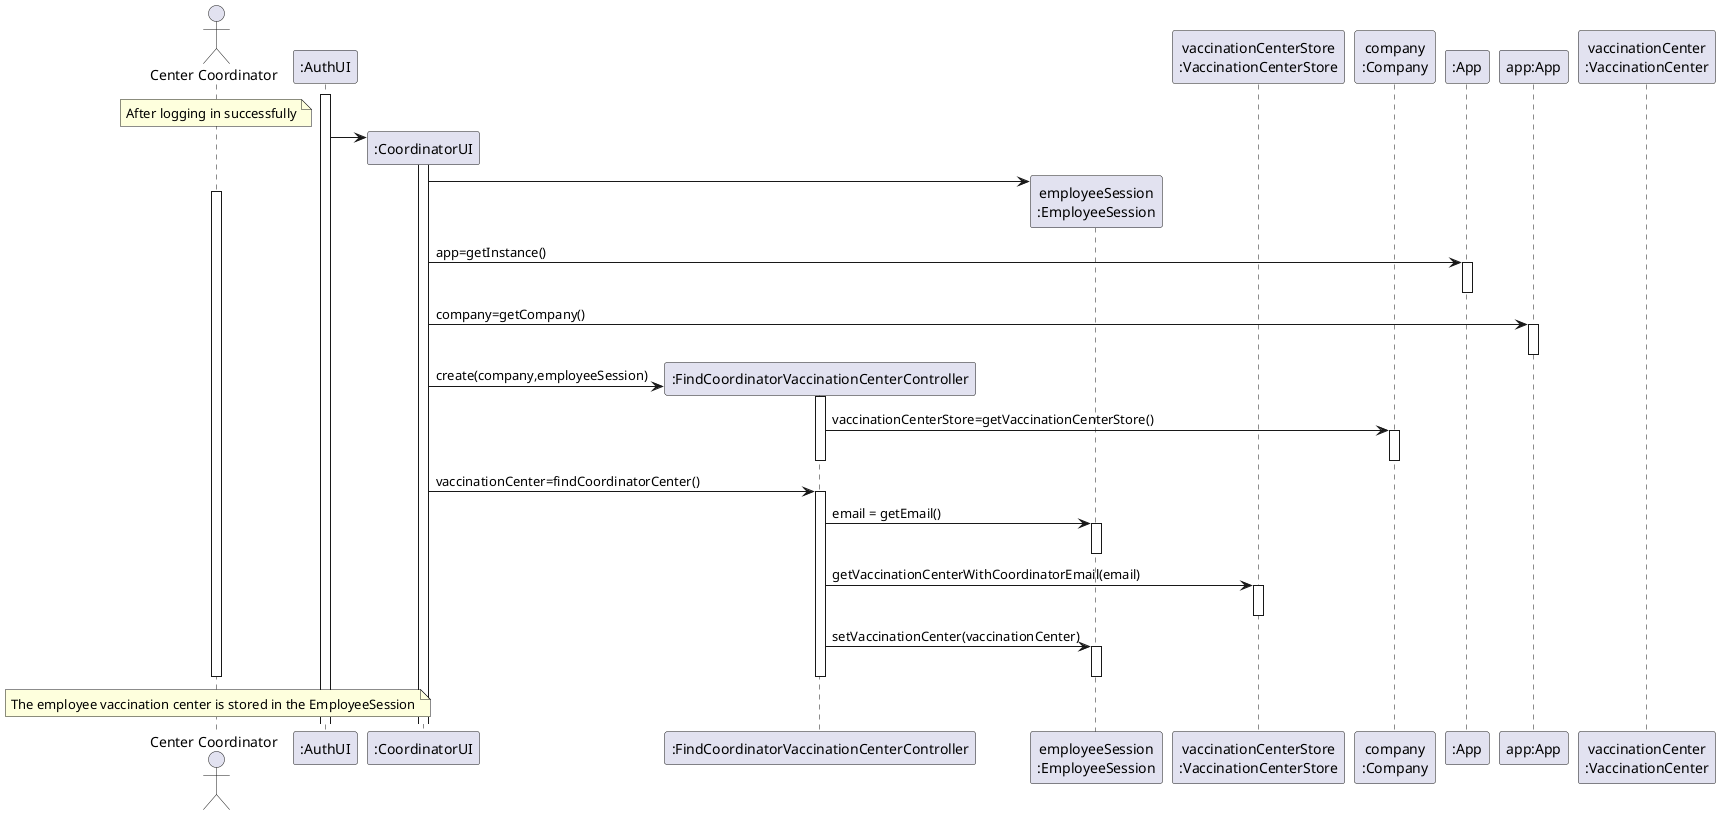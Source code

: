 @startuml CoordinatorLogin_SD

actor "Center Coordinator" as COORDINATOR

note over COORDINATOR
 After logging in successfully
end note

participant ":AuthUI" as AUTHUI
participant ":CoordinatorUI" as EUI
participant ":FindCoordinatorVaccinationCenterController" as CTRL
participant "employeeSession\n:EmployeeSession" as SESSION
participant "company\n:Company" as COMP
participant "vaccinationCenterStore\n:VaccinationCenterStore" as VACCS
participant "company\n:Company" as COMP
participant ":App" as _APP
participant "app:App" as APP
participant "vaccinationCenter\n:VaccinationCenter"


activate AUTHUI
AUTHUI -> EUI **
activate EUI
EUI -> SESSION **
activate COORDINATOR


EUI -> _APP : app=getInstance()
activate _APP
deactivate _APP

EUI -> APP : company=getCompany()
activate APP
deactivate APP


EUI -> CTRL ** : create(company,employeeSession)
activate CTRL
CTRL -> COMP : vaccinationCenterStore=getVaccinationCenterStore()
activate COMP
deactivate COMP
deactivate CTRL

EUI -> CTRL : vaccinationCenter=findCoordinatorCenter()
activate CTRL

CTRL -> SESSION : email = getEmail()
activate SESSION
deactivate SESSION

CTRL -> VACCS : getVaccinationCenterWithCoordinatorEmail(email)
activate VACCS
deactivate VACCS

CTRL -> SESSION : setVaccinationCenter(vaccinationCenter)
activate SESSION
deactivate SESSION

deactivate CTRL

deactivate CTRL

deactivate COORDINATOR


note over COORDINATOR
  The employee vaccination center is stored in the EmployeeSession
end note
@enduml
